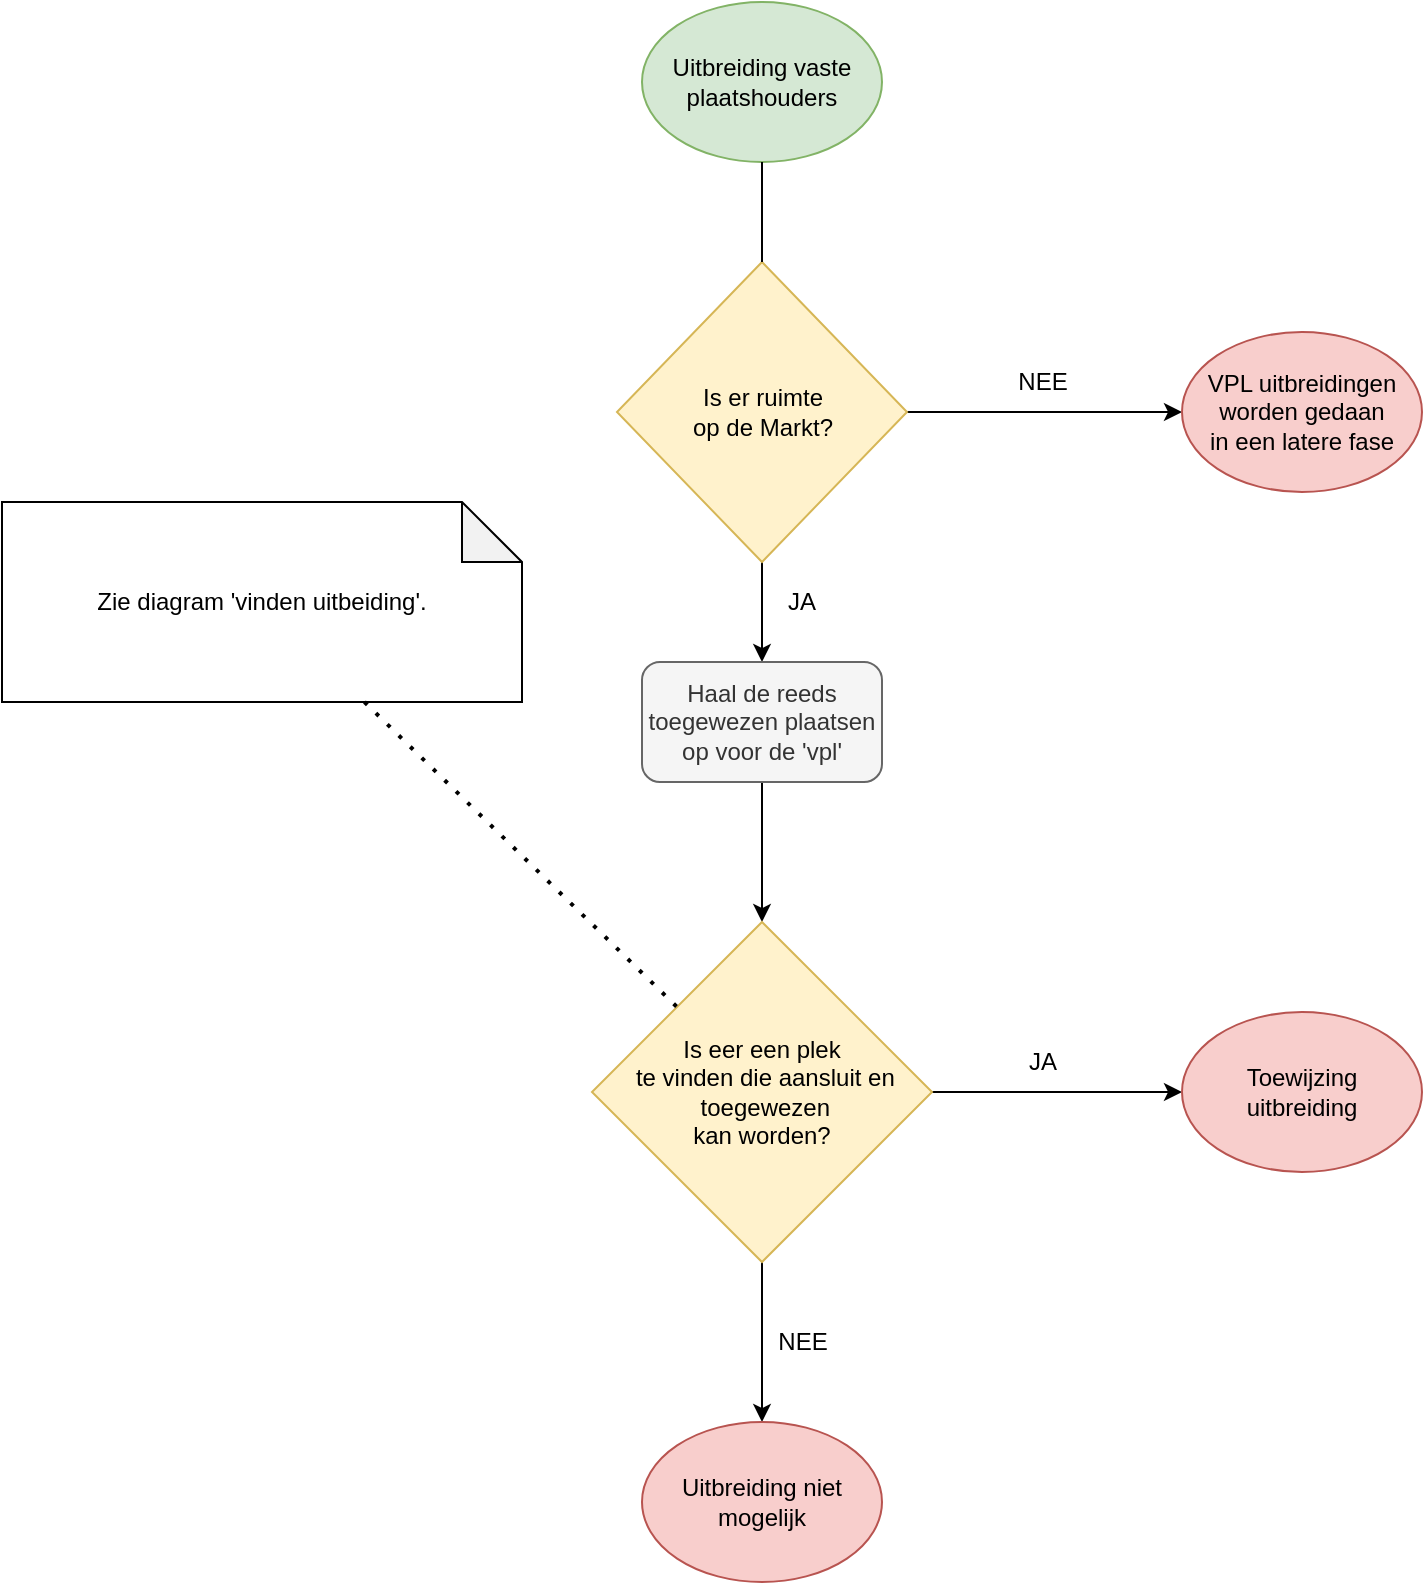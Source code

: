 <mxfile version="16.0.2" type="device"><diagram id="GEM0eKpNTk8hTWs7bU_E" name="Page-1"><mxGraphModel dx="1422" dy="905" grid="1" gridSize="10" guides="1" tooltips="1" connect="1" arrows="1" fold="1" page="1" pageScale="1" pageWidth="850" pageHeight="1100" math="0" shadow="0"><root><mxCell id="0"/><mxCell id="1" parent="0"/><mxCell id="pbk9Iy_Jt3h1GW9mFdhi-9" style="edgeStyle=orthogonalEdgeStyle;rounded=0;orthogonalLoop=1;jettySize=auto;html=1;startArrow=none;" edge="1" parent="1" source="pbk9Iy_Jt3h1GW9mFdhi-12" target="pbk9Iy_Jt3h1GW9mFdhi-2"><mxGeometry relative="1" as="geometry"/></mxCell><mxCell id="pbk9Iy_Jt3h1GW9mFdhi-1" value="Uitbreiding vaste plaatshouders" style="ellipse;whiteSpace=wrap;html=1;fillColor=#d5e8d4;strokeColor=#82b366;" vertex="1" parent="1"><mxGeometry x="380" y="20" width="120" height="80" as="geometry"/></mxCell><mxCell id="pbk9Iy_Jt3h1GW9mFdhi-8" style="edgeStyle=orthogonalEdgeStyle;rounded=0;orthogonalLoop=1;jettySize=auto;html=1;exitX=0.5;exitY=1;exitDx=0;exitDy=0;" edge="1" parent="1" source="pbk9Iy_Jt3h1GW9mFdhi-2" target="pbk9Iy_Jt3h1GW9mFdhi-3"><mxGeometry relative="1" as="geometry"/></mxCell><mxCell id="pbk9Iy_Jt3h1GW9mFdhi-2" value="Haal de reeds toegewezen plaatsen op voor de 'vpl'" style="rounded=1;whiteSpace=wrap;html=1;fillColor=#f5f5f5;fontColor=#333333;strokeColor=#666666;" vertex="1" parent="1"><mxGeometry x="380" y="350" width="120" height="60" as="geometry"/></mxCell><mxCell id="pbk9Iy_Jt3h1GW9mFdhi-6" style="edgeStyle=orthogonalEdgeStyle;rounded=0;orthogonalLoop=1;jettySize=auto;html=1;" edge="1" parent="1" source="pbk9Iy_Jt3h1GW9mFdhi-3" target="pbk9Iy_Jt3h1GW9mFdhi-4"><mxGeometry relative="1" as="geometry"/></mxCell><mxCell id="pbk9Iy_Jt3h1GW9mFdhi-7" style="edgeStyle=orthogonalEdgeStyle;rounded=0;orthogonalLoop=1;jettySize=auto;html=1;entryX=0.5;entryY=0;entryDx=0;entryDy=0;" edge="1" parent="1" source="pbk9Iy_Jt3h1GW9mFdhi-3" target="pbk9Iy_Jt3h1GW9mFdhi-5"><mxGeometry relative="1" as="geometry"/></mxCell><mxCell id="pbk9Iy_Jt3h1GW9mFdhi-3" value="Is eer een plek&lt;br&gt;&amp;nbsp;te vinden die aansluit en&lt;br&gt;&amp;nbsp;toegewezen&lt;br&gt;kan worden?" style="rhombus;whiteSpace=wrap;html=1;fillColor=#fff2cc;strokeColor=#d6b656;" vertex="1" parent="1"><mxGeometry x="355" y="480" width="170" height="170" as="geometry"/></mxCell><mxCell id="pbk9Iy_Jt3h1GW9mFdhi-4" value="Toewijzing &lt;br&gt;uitbreiding" style="ellipse;whiteSpace=wrap;html=1;fillColor=#f8cecc;strokeColor=#b85450;" vertex="1" parent="1"><mxGeometry x="650" y="525" width="120" height="80" as="geometry"/></mxCell><mxCell id="pbk9Iy_Jt3h1GW9mFdhi-5" value="Uitbreiding niet mogelijk" style="ellipse;whiteSpace=wrap;html=1;fillColor=#f8cecc;strokeColor=#b85450;" vertex="1" parent="1"><mxGeometry x="380" y="730" width="120" height="80" as="geometry"/></mxCell><mxCell id="pbk9Iy_Jt3h1GW9mFdhi-10" value="Zie diagram 'vinden uitbeiding'." style="shape=note;whiteSpace=wrap;html=1;backgroundOutline=1;darkOpacity=0.05;" vertex="1" parent="1"><mxGeometry x="60" y="270" width="260" height="100" as="geometry"/></mxCell><mxCell id="pbk9Iy_Jt3h1GW9mFdhi-11" value="" style="endArrow=none;dashed=1;html=1;dashPattern=1 3;strokeWidth=2;rounded=0;entryX=0;entryY=0;entryDx=0;entryDy=0;" edge="1" parent="1" source="pbk9Iy_Jt3h1GW9mFdhi-10" target="pbk9Iy_Jt3h1GW9mFdhi-3"><mxGeometry width="50" height="50" relative="1" as="geometry"><mxPoint x="160" y="550" as="sourcePoint"/><mxPoint x="210" y="500" as="targetPoint"/></mxGeometry></mxCell><mxCell id="pbk9Iy_Jt3h1GW9mFdhi-16" style="edgeStyle=orthogonalEdgeStyle;rounded=0;orthogonalLoop=1;jettySize=auto;html=1;" edge="1" parent="1" source="pbk9Iy_Jt3h1GW9mFdhi-12" target="pbk9Iy_Jt3h1GW9mFdhi-15"><mxGeometry relative="1" as="geometry"/></mxCell><mxCell id="pbk9Iy_Jt3h1GW9mFdhi-12" value="Is er ruimte &lt;br&gt;op de Markt?" style="rhombus;whiteSpace=wrap;html=1;fillColor=#fff2cc;strokeColor=#d6b656;" vertex="1" parent="1"><mxGeometry x="367.5" y="150" width="145" height="150" as="geometry"/></mxCell><mxCell id="pbk9Iy_Jt3h1GW9mFdhi-13" value="" style="edgeStyle=orthogonalEdgeStyle;rounded=0;orthogonalLoop=1;jettySize=auto;html=1;endArrow=none;" edge="1" parent="1" source="pbk9Iy_Jt3h1GW9mFdhi-1" target="pbk9Iy_Jt3h1GW9mFdhi-12"><mxGeometry relative="1" as="geometry"><mxPoint x="440" y="100" as="sourcePoint"/><mxPoint x="440" y="380" as="targetPoint"/></mxGeometry></mxCell><mxCell id="pbk9Iy_Jt3h1GW9mFdhi-14" value="JA" style="text;html=1;strokeColor=none;fillColor=none;align=center;verticalAlign=middle;whiteSpace=wrap;rounded=0;" vertex="1" parent="1"><mxGeometry x="430" y="305" width="60" height="30" as="geometry"/></mxCell><mxCell id="pbk9Iy_Jt3h1GW9mFdhi-15" value="VPL uitbreidingen worden gedaan&lt;br&gt;in een latere fase" style="ellipse;whiteSpace=wrap;html=1;fillColor=#f8cecc;strokeColor=#b85450;" vertex="1" parent="1"><mxGeometry x="650" y="185" width="120" height="80" as="geometry"/></mxCell><mxCell id="pbk9Iy_Jt3h1GW9mFdhi-17" value="NEE" style="text;html=1;align=center;verticalAlign=middle;resizable=0;points=[];autosize=1;strokeColor=none;fillColor=none;" vertex="1" parent="1"><mxGeometry x="560" y="200" width="40" height="20" as="geometry"/></mxCell><mxCell id="pbk9Iy_Jt3h1GW9mFdhi-18" value="JA" style="text;html=1;align=center;verticalAlign=middle;resizable=0;points=[];autosize=1;strokeColor=none;fillColor=none;" vertex="1" parent="1"><mxGeometry x="565" y="540" width="30" height="20" as="geometry"/></mxCell><mxCell id="pbk9Iy_Jt3h1GW9mFdhi-19" value="NEE" style="text;html=1;align=center;verticalAlign=middle;resizable=0;points=[];autosize=1;strokeColor=none;fillColor=none;" vertex="1" parent="1"><mxGeometry x="440" y="680" width="40" height="20" as="geometry"/></mxCell></root></mxGraphModel></diagram></mxfile>